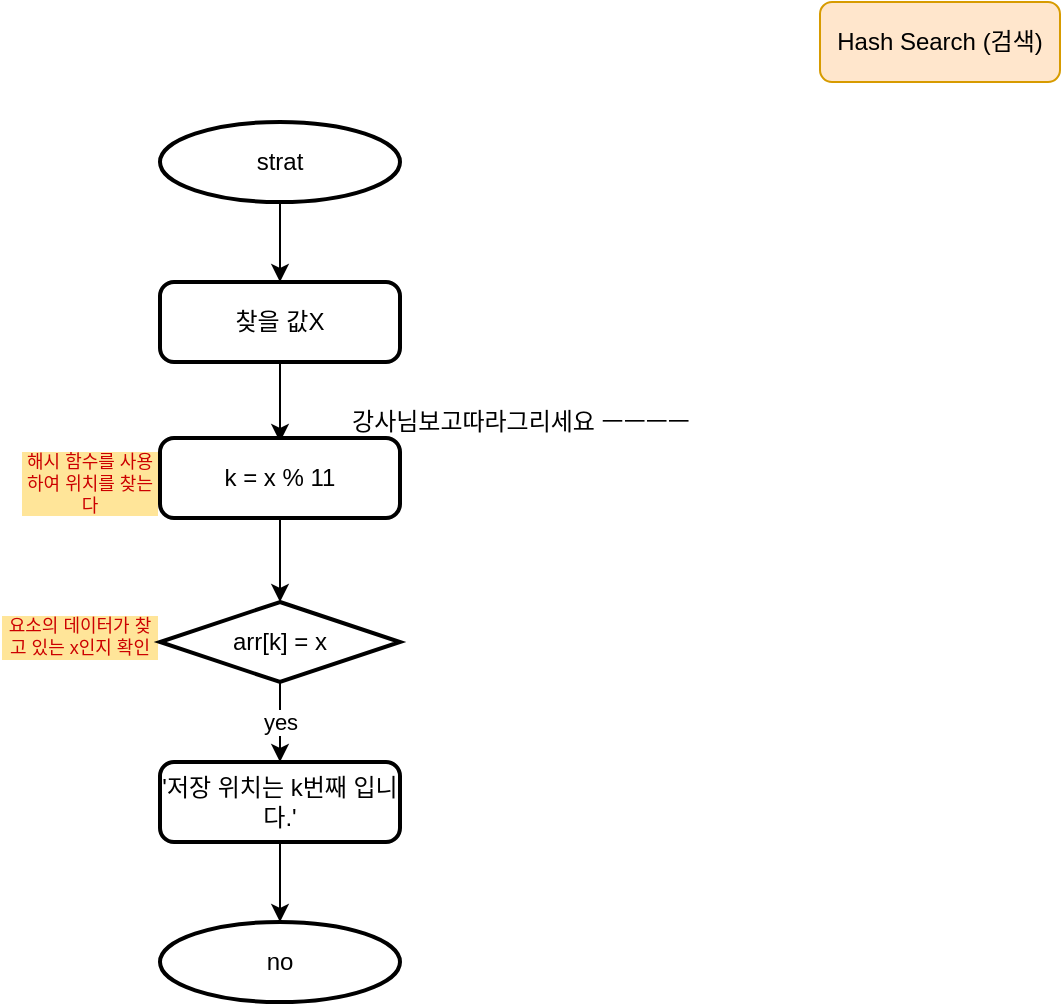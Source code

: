 <mxfile version="16.4.0" type="device"><diagram id="MAgZxDwLyAbUeAdYa8CW" name="페이지-1"><mxGraphModel dx="552" dy="1060" grid="1" gridSize="10" guides="1" tooltips="1" connect="1" arrows="1" fold="1" page="1" pageScale="1" pageWidth="1654" pageHeight="2336" math="0" shadow="0"><root><mxCell id="0"/><mxCell id="1" parent="0"/><mxCell id="c2dMEhtxb_WV2Qjm_Lyq-42" value="Hash Search (검색)" style="rounded=1;whiteSpace=wrap;html=1;fillColor=#ffe6cc;strokeColor=#d79b00;" parent="1" vertex="1"><mxGeometry x="410" y="20" width="120" height="40" as="geometry"/></mxCell><mxCell id="c2dMEhtxb_WV2Qjm_Lyq-48" value="" style="edgeStyle=orthogonalEdgeStyle;rounded=0;orthogonalLoop=1;jettySize=auto;html=1;" parent="1" source="c2dMEhtxb_WV2Qjm_Lyq-43" target="c2dMEhtxb_WV2Qjm_Lyq-44" edge="1"><mxGeometry relative="1" as="geometry"/></mxCell><mxCell id="c2dMEhtxb_WV2Qjm_Lyq-43" value="strat" style="strokeWidth=2;html=1;shape=mxgraph.flowchart.start_1;whiteSpace=wrap;" parent="1" vertex="1"><mxGeometry x="80" y="80" width="120" height="40" as="geometry"/></mxCell><mxCell id="c2dMEhtxb_WV2Qjm_Lyq-49" value="" style="edgeStyle=orthogonalEdgeStyle;rounded=0;orthogonalLoop=1;jettySize=auto;html=1;" parent="1" source="c2dMEhtxb_WV2Qjm_Lyq-44" edge="1"><mxGeometry relative="1" as="geometry"><mxPoint x="140" y="240" as="targetPoint"/></mxGeometry></mxCell><mxCell id="c2dMEhtxb_WV2Qjm_Lyq-44" value="찾을 값X" style="rounded=1;whiteSpace=wrap;html=1;absoluteArcSize=1;arcSize=14;strokeWidth=2;" parent="1" vertex="1"><mxGeometry x="80" y="160" width="120" height="40" as="geometry"/></mxCell><mxCell id="lzQH5RVbC-mkxG7fqveS-66" value="" style="edgeStyle=orthogonalEdgeStyle;rounded=0;orthogonalLoop=1;jettySize=auto;html=1;" edge="1" parent="1" source="c2dMEhtxb_WV2Qjm_Lyq-47" target="lzQH5RVbC-mkxG7fqveS-64"><mxGeometry relative="1" as="geometry"/></mxCell><mxCell id="c2dMEhtxb_WV2Qjm_Lyq-47" value="k = x % 11" style="rounded=1;whiteSpace=wrap;html=1;absoluteArcSize=1;arcSize=14;strokeWidth=2;" parent="1" vertex="1"><mxGeometry x="80" y="238" width="120" height="40" as="geometry"/></mxCell><mxCell id="c2dMEhtxb_WV2Qjm_Lyq-53" value="&lt;span style=&quot;font-family: &amp;#34;helvetica&amp;#34; ; font-size: 9px ; font-style: normal ; font-weight: 400 ; letter-spacing: normal ; text-indent: 0px ; text-transform: none ; word-spacing: 0px ; display: inline ; float: none&quot;&gt;요소의 데이터가 찾고 있는 x인지 확인&lt;br&gt;&lt;/span&gt;" style="text;whiteSpace=wrap;html=1;fillColor=none;strokeColor=none;fontColor=#CC0000;fontSize=9;labelBackgroundColor=#FFE599;align=center;" parent="1" vertex="1"><mxGeometry y="320" width="80" height="30" as="geometry"/></mxCell><mxCell id="c2dMEhtxb_WV2Qjm_Lyq-54" value="&lt;font face=&quot;helvetica&quot;&gt;해시 함수를 사용하여 위치를 찾는다&lt;/font&gt;" style="text;whiteSpace=wrap;html=1;fillColor=none;strokeColor=none;fontColor=#CC0000;fontSize=9;labelBackgroundColor=#FFE599;align=center;" parent="1" vertex="1"><mxGeometry x="10" y="238" width="70" height="20" as="geometry"/></mxCell><mxCell id="lzQH5RVbC-mkxG7fqveS-67" value="yes" style="edgeStyle=orthogonalEdgeStyle;rounded=0;orthogonalLoop=1;jettySize=auto;html=1;" edge="1" parent="1" source="lzQH5RVbC-mkxG7fqveS-64" target="lzQH5RVbC-mkxG7fqveS-65"><mxGeometry relative="1" as="geometry"/></mxCell><mxCell id="lzQH5RVbC-mkxG7fqveS-64" value="arr[k] = x" style="strokeWidth=2;html=1;shape=mxgraph.flowchart.decision;whiteSpace=wrap;" vertex="1" parent="1"><mxGeometry x="80" y="320" width="120" height="40" as="geometry"/></mxCell><mxCell id="lzQH5RVbC-mkxG7fqveS-69" value="" style="edgeStyle=orthogonalEdgeStyle;rounded=0;orthogonalLoop=1;jettySize=auto;html=1;" edge="1" parent="1" source="lzQH5RVbC-mkxG7fqveS-65" target="lzQH5RVbC-mkxG7fqveS-68"><mxGeometry relative="1" as="geometry"/></mxCell><mxCell id="lzQH5RVbC-mkxG7fqveS-65" value="'저장 위치는 k번째 입니다.'" style="rounded=1;whiteSpace=wrap;html=1;absoluteArcSize=1;arcSize=14;strokeWidth=2;" vertex="1" parent="1"><mxGeometry x="80" y="400" width="120" height="40" as="geometry"/></mxCell><mxCell id="lzQH5RVbC-mkxG7fqveS-68" value="no" style="strokeWidth=2;html=1;shape=mxgraph.flowchart.start_1;whiteSpace=wrap;" vertex="1" parent="1"><mxGeometry x="80" y="480" width="120" height="40" as="geometry"/></mxCell><mxCell id="lzQH5RVbC-mkxG7fqveS-70" value="강사님보고따라그리세요 ㅡㅡㅡㅡ" style="text;html=1;align=center;verticalAlign=middle;resizable=0;points=[];autosize=1;strokeColor=none;fillColor=none;" vertex="1" parent="1"><mxGeometry x="160" y="220" width="200" height="20" as="geometry"/></mxCell></root></mxGraphModel></diagram></mxfile>